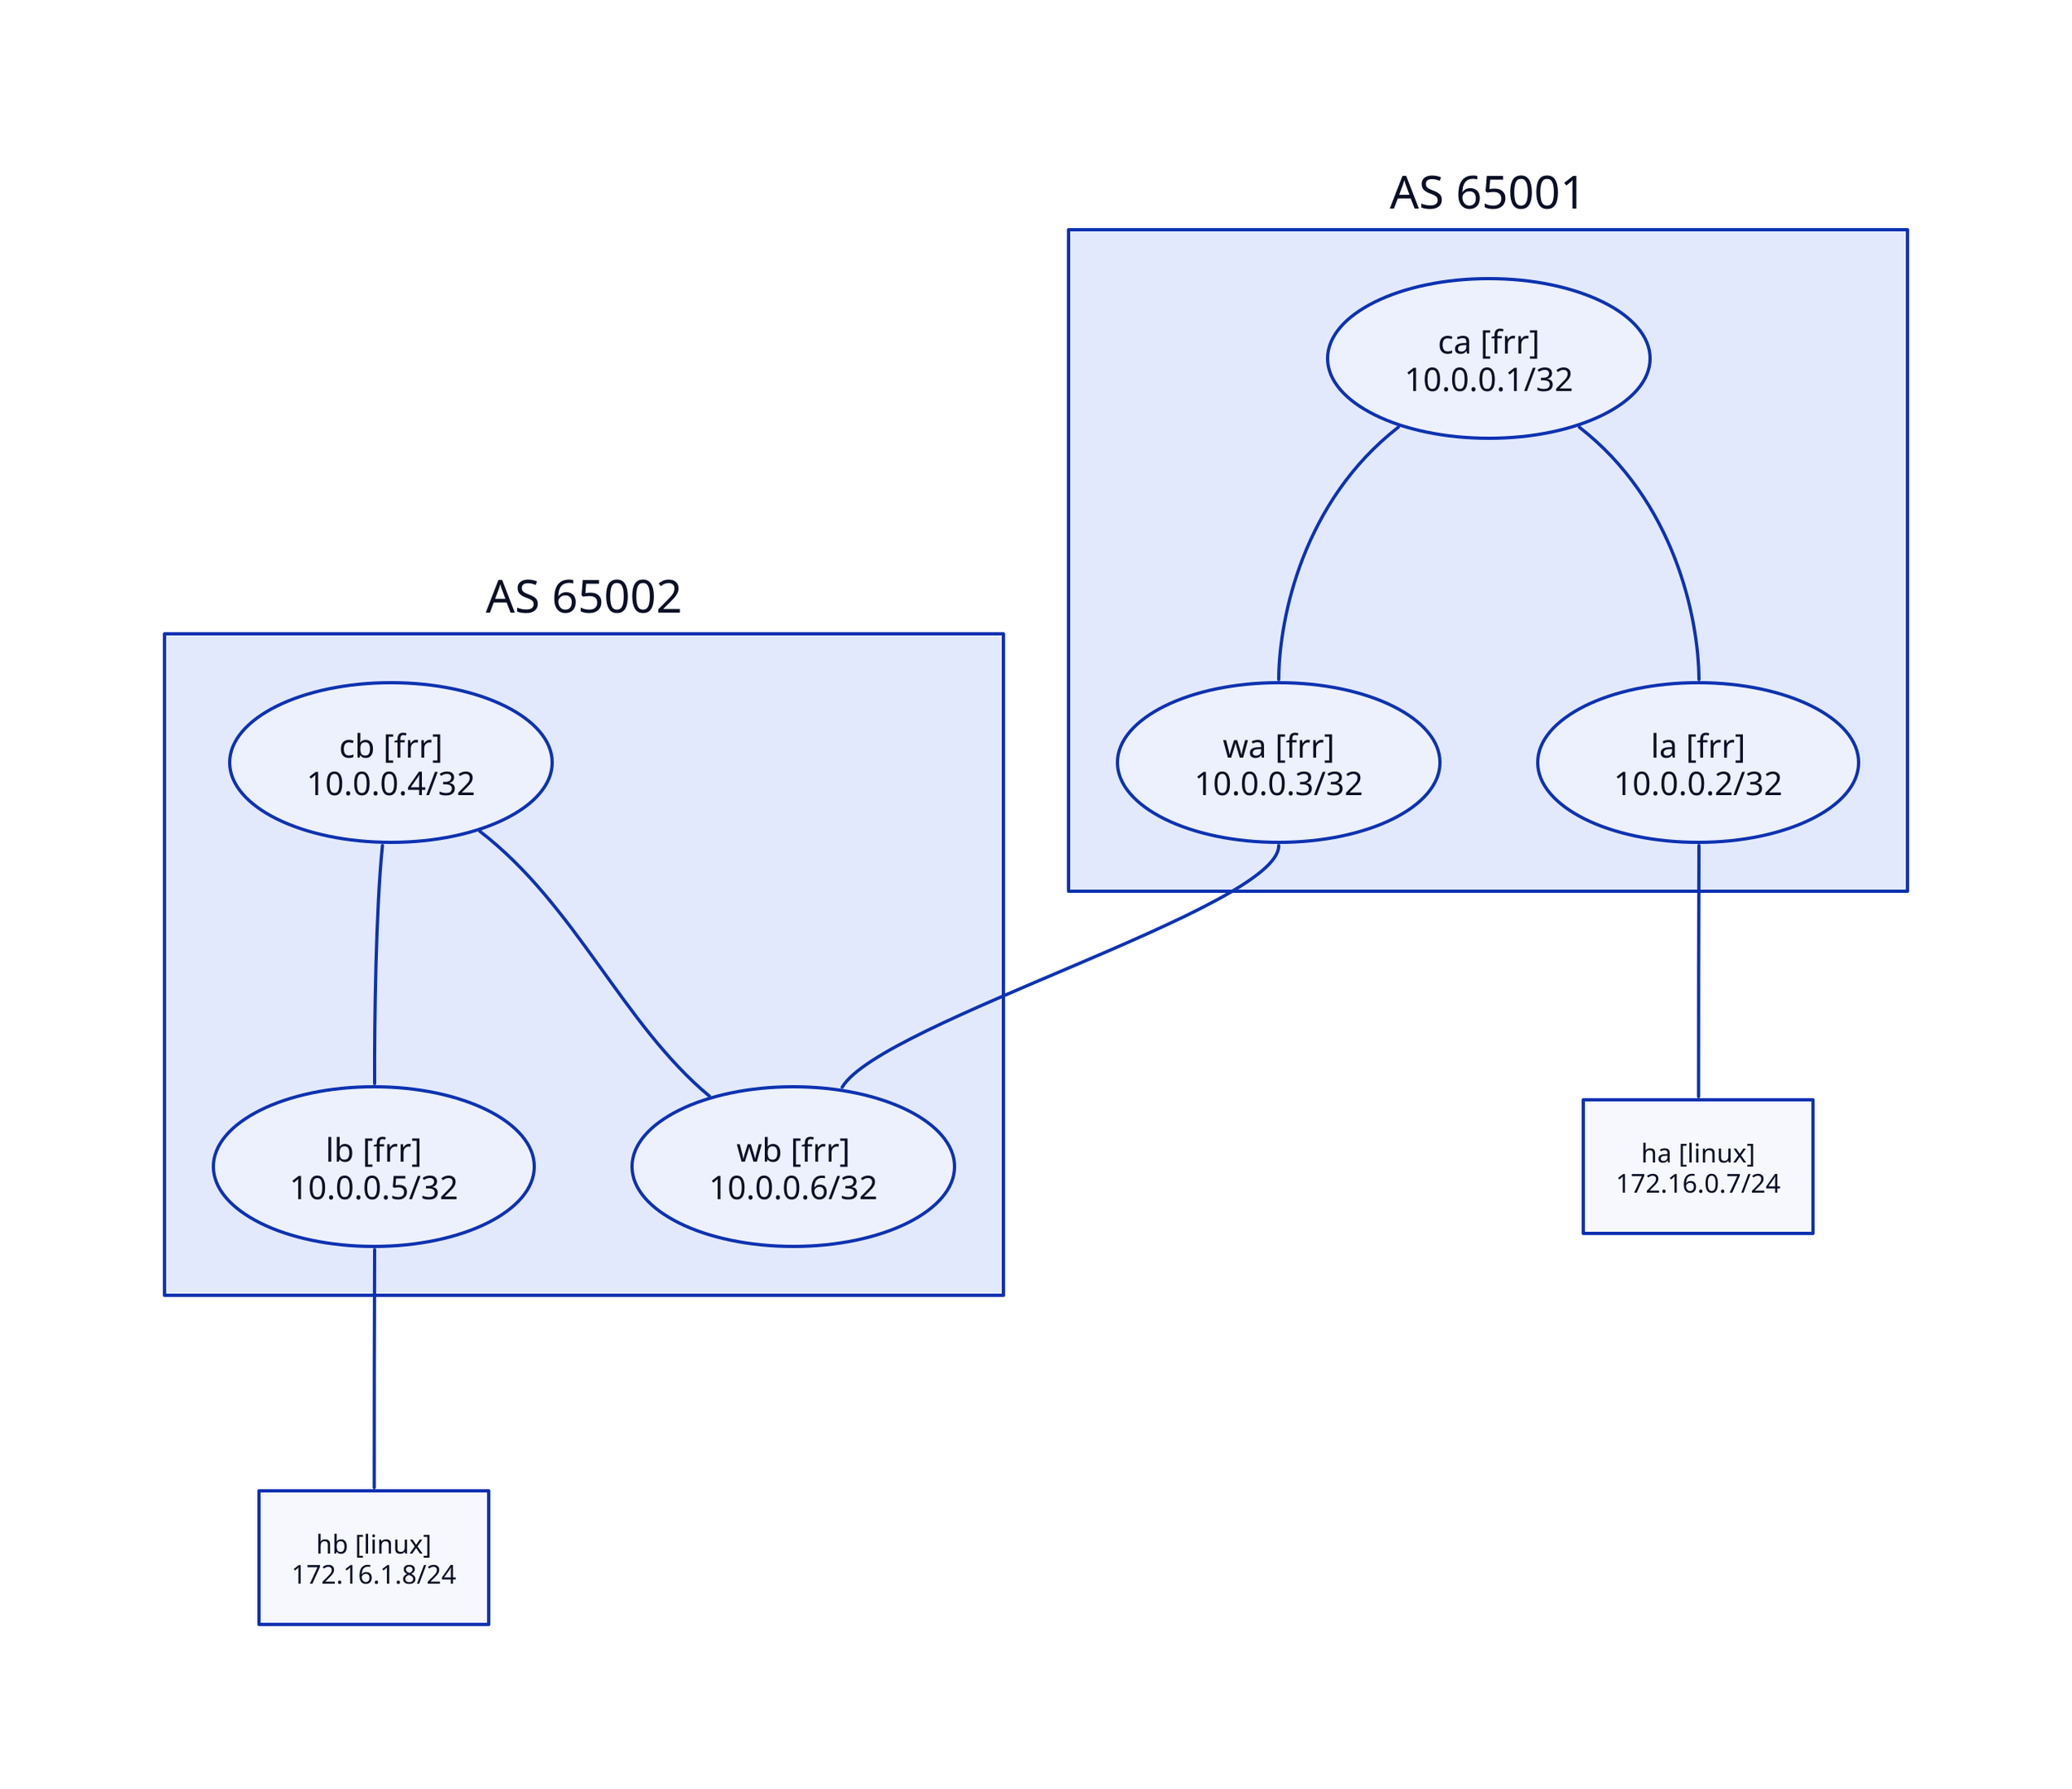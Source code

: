 AS_65001 {
  label: AS 65001
  ca {
    label: "ca [frr]\n10.0.0.1/32"
    shape: "oval"
    style.font-size: 20
  }
  la {
    label: "la [frr]\n10.0.0.2/32"
    shape: "oval"
    style.font-size: 20
  }
  wa {
    label: "wa [frr]\n10.0.0.3/32"
    shape: "oval"
    style.font-size: 20
  }
}
AS_65002 {
  label: AS 65002
  cb {
    label: "cb [frr]\n10.0.0.4/32"
    shape: "oval"
    style.font-size: 20
  }
  lb {
    label: "lb [frr]\n10.0.0.5/32"
    shape: "oval"
    style.font-size: 20
  }
  wb {
    label: "wb [frr]\n10.0.0.6/32"
    shape: "oval"
    style.font-size: 20
  }
}
ha {
  label: "ha [linux]\n172.16.0.7/24"
}
hb {
  label: "hb [linux]\n172.16.1.8/24"
}
AS_65001.ca -- AS_65001.la {
}
AS_65001.ca -- AS_65001.wa {
}
AS_65002.cb -- AS_65002.lb {
}
AS_65002.cb -- AS_65002.wb {
}
AS_65001.la -- ha {
}
AS_65002.lb -- hb {
}
AS_65001.wa -- AS_65002.wb {
}
